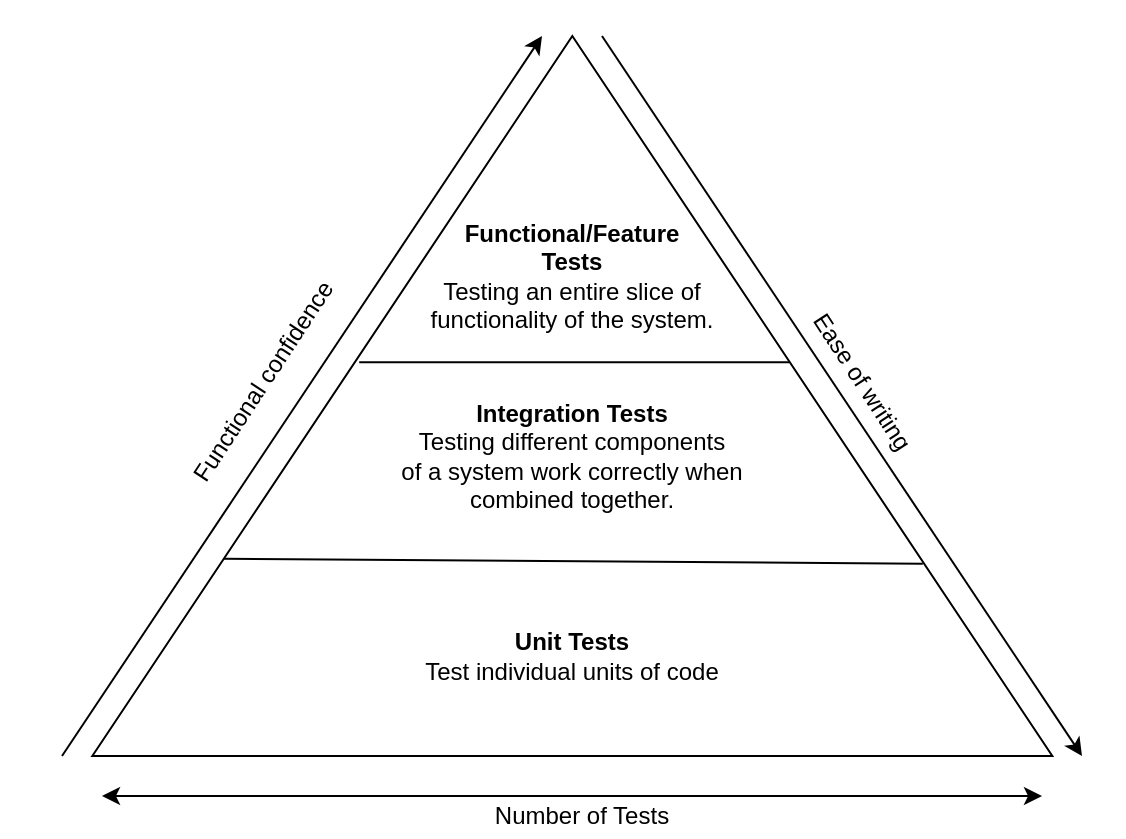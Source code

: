 <mxfile version="13.5.8" type="github">
  <diagram id="l4t8EuAewA6upw1Rmes1" name="Page-1">
    <mxGraphModel dx="1010" dy="567" grid="1" gridSize="10" guides="1" tooltips="1" connect="1" arrows="1" fold="1" page="1" pageScale="1" pageWidth="850" pageHeight="1100" math="0" shadow="0">
      <root>
        <mxCell id="0" />
        <mxCell id="1" parent="0" />
        <mxCell id="tLEfYVWBrWjar2sDDGFF-1" value="" style="triangle;whiteSpace=wrap;html=1;rotation=-90;" vertex="1" parent="1">
          <mxGeometry x="245.16" y="340" width="360" height="480" as="geometry" />
        </mxCell>
        <mxCell id="tLEfYVWBrWjar2sDDGFF-3" value="" style="endArrow=none;html=1;exitX=0.274;exitY=0.135;exitDx=0;exitDy=0;exitPerimeter=0;entryX=0.267;entryY=0.863;entryDx=0;entryDy=0;entryPerimeter=0;" edge="1" parent="1">
          <mxGeometry width="50" height="50" relative="1" as="geometry">
            <mxPoint x="250.96" y="661.36" as="sourcePoint" />
            <mxPoint x="600.4" y="663.88" as="targetPoint" />
            <Array as="points" />
          </mxGeometry>
        </mxCell>
        <mxCell id="tLEfYVWBrWjar2sDDGFF-5" value="" style="endArrow=none;html=1;entryX=0.547;entryY=0.726;entryDx=0;entryDy=0;entryPerimeter=0;exitX=0.547;exitY=0.278;exitDx=0;exitDy=0;exitPerimeter=0;" edge="1" parent="1" source="tLEfYVWBrWjar2sDDGFF-1" target="tLEfYVWBrWjar2sDDGFF-1">
          <mxGeometry width="50" height="50" relative="1" as="geometry">
            <mxPoint x="155.16" y="150" as="sourcePoint" />
            <mxPoint x="595.16" y="100" as="targetPoint" />
            <Array as="points" />
          </mxGeometry>
        </mxCell>
        <mxCell id="tLEfYVWBrWjar2sDDGFF-13" value="&lt;b&gt;Unit Tests&lt;/b&gt;&lt;br&gt;Test individual units of code&lt;b&gt;&lt;br&gt;&lt;/b&gt;" style="text;html=1;strokeColor=none;fillColor=none;align=center;verticalAlign=middle;whiteSpace=wrap;rounded=0;" vertex="1" parent="1">
          <mxGeometry x="250" y="660" width="350" height="100" as="geometry" />
        </mxCell>
        <mxCell id="tLEfYVWBrWjar2sDDGFF-15" value="&lt;b&gt;Integration Tests&lt;/b&gt;&lt;br&gt;Testing different components&lt;br&gt;of a system work correctly when&lt;br&gt;combined together.&lt;b&gt;&lt;br&gt;&lt;/b&gt;" style="text;html=1;strokeColor=none;fillColor=none;align=center;verticalAlign=middle;whiteSpace=wrap;rounded=0;" vertex="1" parent="1">
          <mxGeometry x="320" y="560" width="210" height="100" as="geometry" />
        </mxCell>
        <mxCell id="tLEfYVWBrWjar2sDDGFF-16" value="&lt;b&gt;Functional/Feature&lt;br&gt;Tests&lt;/b&gt;&lt;br&gt;Testing an entire slice of functionality of the system." style="text;html=1;strokeColor=none;fillColor=none;align=center;verticalAlign=middle;whiteSpace=wrap;rounded=0;" vertex="1" parent="1">
          <mxGeometry x="330.16" y="490" width="190" height="60" as="geometry" />
        </mxCell>
        <mxCell id="tLEfYVWBrWjar2sDDGFF-19" value="" style="endArrow=classic;startArrow=classic;html=1;" edge="1" parent="1">
          <mxGeometry width="50" height="50" relative="1" as="geometry">
            <mxPoint x="190" y="780" as="sourcePoint" />
            <mxPoint x="660" y="780" as="targetPoint" />
          </mxGeometry>
        </mxCell>
        <mxCell id="tLEfYVWBrWjar2sDDGFF-22" value="Number of Tests" style="text;html=1;strokeColor=none;fillColor=none;align=center;verticalAlign=middle;whiteSpace=wrap;rounded=0;" vertex="1" parent="1">
          <mxGeometry x="200" y="780" width="460" height="20" as="geometry" />
        </mxCell>
        <mxCell id="tLEfYVWBrWjar2sDDGFF-27" value="" style="endArrow=classic;html=1;" edge="1" parent="1">
          <mxGeometry width="50" height="50" relative="1" as="geometry">
            <mxPoint x="170" y="760" as="sourcePoint" />
            <mxPoint x="410" y="400" as="targetPoint" />
          </mxGeometry>
        </mxCell>
        <mxCell id="tLEfYVWBrWjar2sDDGFF-30" value="Functional confidence" style="text;html=1;strokeColor=none;fillColor=none;align=center;verticalAlign=middle;whiteSpace=wrap;rounded=0;rotation=-56.7;" vertex="1" parent="1">
          <mxGeometry x="50.5" y="560.94" width="440" height="24.18" as="geometry" />
        </mxCell>
        <mxCell id="tLEfYVWBrWjar2sDDGFF-31" value="" style="endArrow=none;html=1;endFill=0;startArrow=classic;startFill=1;" edge="1" parent="1">
          <mxGeometry width="50" height="50" relative="1" as="geometry">
            <mxPoint x="680" y="760" as="sourcePoint" />
            <mxPoint x="440" y="400" as="targetPoint" />
          </mxGeometry>
        </mxCell>
        <mxCell id="tLEfYVWBrWjar2sDDGFF-32" value="Ease of writing" style="text;html=1;strokeColor=none;fillColor=none;align=center;verticalAlign=middle;whiteSpace=wrap;rounded=0;rotation=56.9;direction=west;flipH=1;" vertex="1" parent="1">
          <mxGeometry x="350" y="560.94" width="440" height="24.18" as="geometry" />
        </mxCell>
      </root>
    </mxGraphModel>
  </diagram>
</mxfile>
